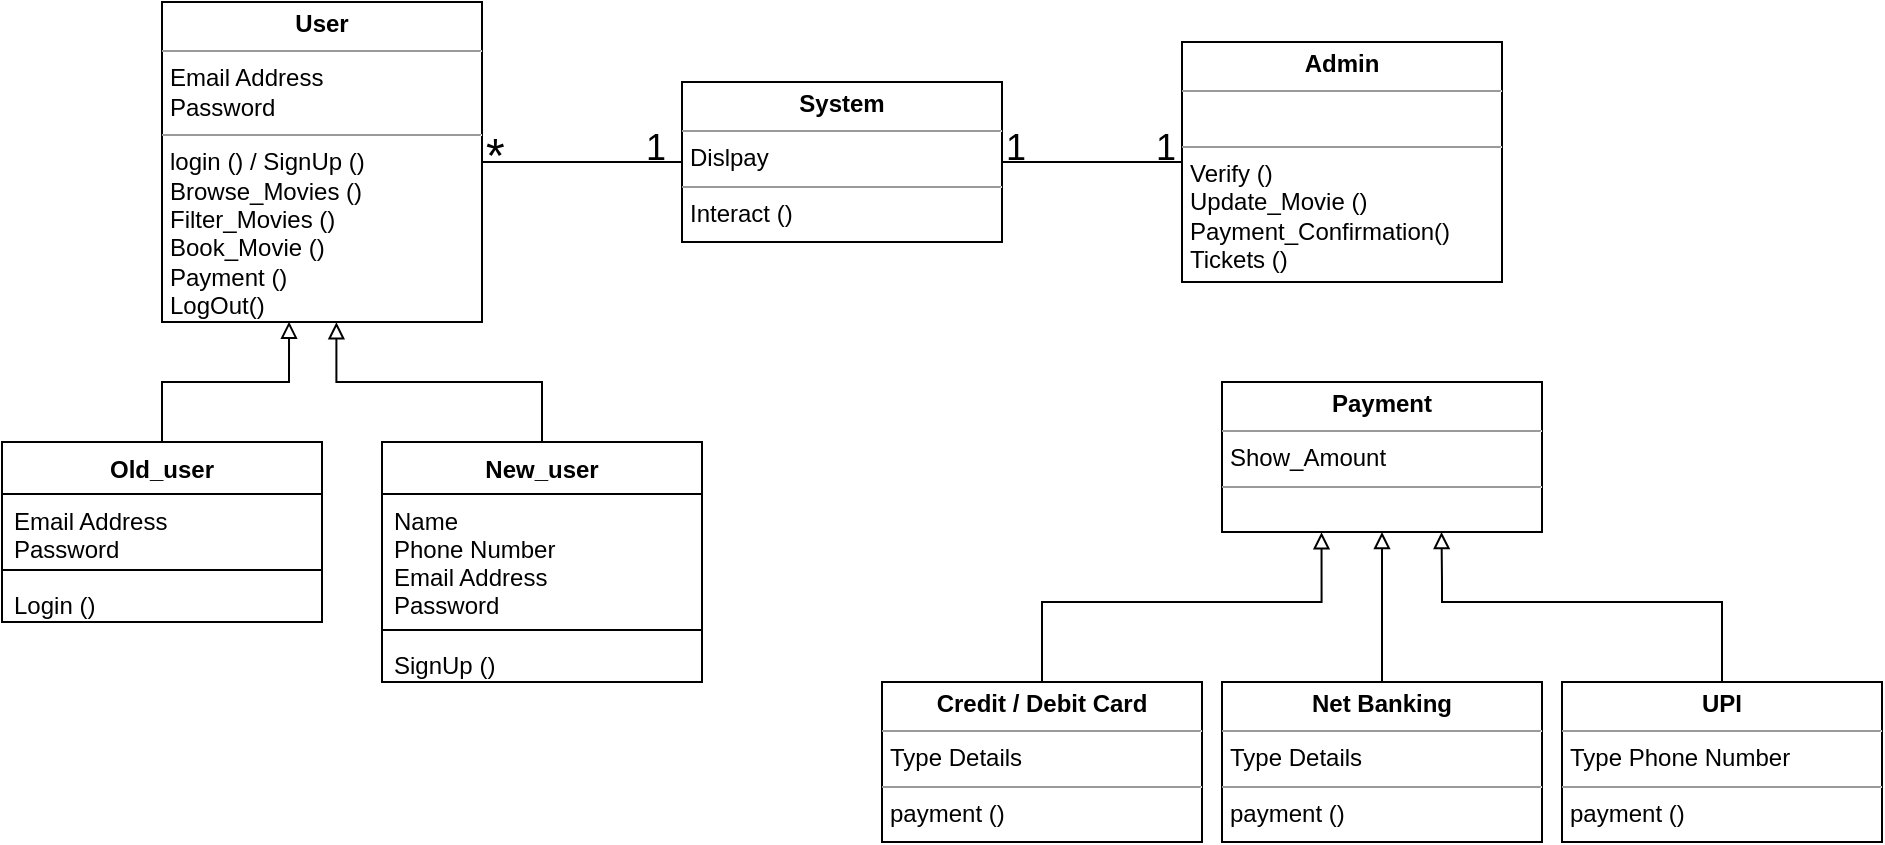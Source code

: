 <mxfile version="12.2.2" type="device" pages="1"><diagram id="Bav4OMW71NTxWOCZeTDQ" name="Page-1"><mxGraphModel dx="2313" dy="861" grid="1" gridSize="10" guides="1" tooltips="1" connect="1" arrows="1" fold="1" page="1" pageScale="1" pageWidth="850" pageHeight="1100" math="0" shadow="0"><root><mxCell id="0"/><mxCell id="1" parent="0"/><mxCell id="zhfhbIXGYtJ7XPML0-zk-3" value="" style="edgeStyle=orthogonalEdgeStyle;rounded=0;orthogonalLoop=1;jettySize=auto;html=1;entryX=0;entryY=0.5;entryDx=0;entryDy=0;endArrow=none;endFill=0;" edge="1" parent="1" source="zhfhbIXGYtJ7XPML0-zk-1" target="zhfhbIXGYtJ7XPML0-zk-38"><mxGeometry relative="1" as="geometry"><mxPoint x="250" y="100" as="targetPoint"/><Array as="points"/></mxGeometry></mxCell><mxCell id="zhfhbIXGYtJ7XPML0-zk-1" value="&lt;p style=&quot;margin: 0px ; margin-top: 4px ; text-align: center&quot;&gt;&lt;b&gt;User&lt;/b&gt;&lt;/p&gt;&lt;hr size=&quot;1&quot;&gt;&lt;p style=&quot;margin: 0px ; margin-left: 4px&quot;&gt;Email Address&lt;/p&gt;&lt;p style=&quot;margin: 0px ; margin-left: 4px&quot;&gt;Password&lt;/p&gt;&lt;hr size=&quot;1&quot;&gt;&lt;p style=&quot;margin: 0px ; margin-left: 4px&quot;&gt;login () / SignUp ()&lt;/p&gt;&lt;p style=&quot;margin: 0px ; margin-left: 4px&quot;&gt;Browse_Movies ()&lt;/p&gt;&lt;p style=&quot;margin: 0px ; margin-left: 4px&quot;&gt;Filter_Movies ()&lt;/p&gt;&lt;p style=&quot;margin: 0px ; margin-left: 4px&quot;&gt;Book_Movie ()&lt;/p&gt;&lt;p style=&quot;margin: 0px ; margin-left: 4px&quot;&gt;Payment ()&lt;/p&gt;&lt;p style=&quot;margin: 0px ; margin-left: 4px&quot;&gt;LogOut()&lt;/p&gt;&lt;p style=&quot;margin: 0px ; margin-left: 4px&quot;&gt;&lt;br&gt;&lt;/p&gt;" style="verticalAlign=top;align=left;overflow=fill;fontSize=12;fontFamily=Helvetica;html=1;" vertex="1" parent="1"><mxGeometry x="20" y="20" width="160" height="160" as="geometry"/></mxCell><mxCell id="zhfhbIXGYtJ7XPML0-zk-45" style="edgeStyle=orthogonalEdgeStyle;rounded=0;orthogonalLoop=1;jettySize=auto;html=1;entryX=0.397;entryY=0.999;entryDx=0;entryDy=0;entryPerimeter=0;endArrow=block;endFill=0;" edge="1" parent="1" source="zhfhbIXGYtJ7XPML0-zk-12" target="zhfhbIXGYtJ7XPML0-zk-1"><mxGeometry relative="1" as="geometry"/></mxCell><mxCell id="zhfhbIXGYtJ7XPML0-zk-12" value="Old_user" style="swimlane;fontStyle=1;align=center;verticalAlign=top;childLayout=stackLayout;horizontal=1;startSize=26;horizontalStack=0;resizeParent=1;resizeParentMax=0;resizeLast=0;collapsible=1;marginBottom=0;" vertex="1" parent="1"><mxGeometry x="-60" y="240" width="160" height="90" as="geometry"/></mxCell><mxCell id="zhfhbIXGYtJ7XPML0-zk-13" value="Email Address&#10;Password" style="text;strokeColor=none;fillColor=none;align=left;verticalAlign=top;spacingLeft=4;spacingRight=4;overflow=hidden;rotatable=0;points=[[0,0.5],[1,0.5]];portConstraint=eastwest;" vertex="1" parent="zhfhbIXGYtJ7XPML0-zk-12"><mxGeometry y="26" width="160" height="34" as="geometry"/></mxCell><mxCell id="zhfhbIXGYtJ7XPML0-zk-14" value="" style="line;strokeWidth=1;fillColor=none;align=left;verticalAlign=middle;spacingTop=-1;spacingLeft=3;spacingRight=3;rotatable=0;labelPosition=right;points=[];portConstraint=eastwest;" vertex="1" parent="zhfhbIXGYtJ7XPML0-zk-12"><mxGeometry y="60" width="160" height="8" as="geometry"/></mxCell><mxCell id="zhfhbIXGYtJ7XPML0-zk-15" value="Login ()" style="text;strokeColor=none;fillColor=none;align=left;verticalAlign=top;spacingLeft=4;spacingRight=4;overflow=hidden;rotatable=0;points=[[0,0.5],[1,0.5]];portConstraint=eastwest;" vertex="1" parent="zhfhbIXGYtJ7XPML0-zk-12"><mxGeometry y="68" width="160" height="22" as="geometry"/></mxCell><mxCell id="zhfhbIXGYtJ7XPML0-zk-46" style="edgeStyle=orthogonalEdgeStyle;rounded=0;orthogonalLoop=1;jettySize=auto;html=1;entryX=0.545;entryY=1.001;entryDx=0;entryDy=0;entryPerimeter=0;endArrow=block;endFill=0;" edge="1" parent="1" source="zhfhbIXGYtJ7XPML0-zk-20" target="zhfhbIXGYtJ7XPML0-zk-1"><mxGeometry relative="1" as="geometry"/></mxCell><mxCell id="zhfhbIXGYtJ7XPML0-zk-20" value="New_user" style="swimlane;fontStyle=1;align=center;verticalAlign=top;childLayout=stackLayout;horizontal=1;startSize=26;horizontalStack=0;resizeParent=1;resizeParentMax=0;resizeLast=0;collapsible=1;marginBottom=0;" vertex="1" parent="1"><mxGeometry x="130" y="240" width="160" height="120" as="geometry"/></mxCell><mxCell id="zhfhbIXGYtJ7XPML0-zk-21" value="Name&#10;Phone Number&#10;Email Address&#10;Password" style="text;strokeColor=none;fillColor=none;align=left;verticalAlign=top;spacingLeft=4;spacingRight=4;overflow=hidden;rotatable=0;points=[[0,0.5],[1,0.5]];portConstraint=eastwest;" vertex="1" parent="zhfhbIXGYtJ7XPML0-zk-20"><mxGeometry y="26" width="160" height="64" as="geometry"/></mxCell><mxCell id="zhfhbIXGYtJ7XPML0-zk-22" value="" style="line;strokeWidth=1;fillColor=none;align=left;verticalAlign=middle;spacingTop=-1;spacingLeft=3;spacingRight=3;rotatable=0;labelPosition=right;points=[];portConstraint=eastwest;" vertex="1" parent="zhfhbIXGYtJ7XPML0-zk-20"><mxGeometry y="90" width="160" height="8" as="geometry"/></mxCell><mxCell id="zhfhbIXGYtJ7XPML0-zk-23" value="SignUp ()" style="text;strokeColor=none;fillColor=none;align=left;verticalAlign=top;spacingLeft=4;spacingRight=4;overflow=hidden;rotatable=0;points=[[0,0.5],[1,0.5]];portConstraint=eastwest;" vertex="1" parent="zhfhbIXGYtJ7XPML0-zk-20"><mxGeometry y="98" width="160" height="22" as="geometry"/></mxCell><mxCell id="zhfhbIXGYtJ7XPML0-zk-24" value="&lt;p style=&quot;margin: 0px ; margin-top: 4px ; text-align: center&quot;&gt;&lt;b&gt;Admin&lt;/b&gt;&lt;/p&gt;&lt;hr size=&quot;1&quot;&gt;&lt;p style=&quot;margin: 0px ; margin-left: 4px&quot;&gt;&lt;br&gt;&lt;/p&gt;&lt;hr size=&quot;1&quot;&gt;&lt;p style=&quot;margin: 0px ; margin-left: 4px&quot;&gt;Verify ()&lt;/p&gt;&lt;p style=&quot;margin: 0px ; margin-left: 4px&quot;&gt;Update_Movie ()&lt;/p&gt;&lt;p style=&quot;margin: 0px ; margin-left: 4px&quot;&gt;Payment_Confirmation()&lt;/p&gt;&lt;p style=&quot;margin: 0px ; margin-left: 4px&quot;&gt;Tickets ()&lt;/p&gt;" style="verticalAlign=top;align=left;overflow=fill;fontSize=12;fontFamily=Helvetica;html=1;" vertex="1" parent="1"><mxGeometry x="530" y="40" width="160" height="120" as="geometry"/></mxCell><mxCell id="zhfhbIXGYtJ7XPML0-zk-28" value="&lt;p style=&quot;margin: 0px ; margin-top: 4px ; text-align: center&quot;&gt;&lt;b&gt;Payment&lt;/b&gt;&lt;/p&gt;&lt;hr size=&quot;1&quot;&gt;&lt;p style=&quot;margin: 0px ; margin-left: 4px&quot;&gt;Show_Amount&lt;/p&gt;&lt;hr size=&quot;1&quot;&gt;&lt;p style=&quot;margin: 0px ; margin-left: 4px&quot;&gt;&lt;br&gt;&lt;/p&gt;" style="verticalAlign=top;align=left;overflow=fill;fontSize=12;fontFamily=Helvetica;html=1;" vertex="1" parent="1"><mxGeometry x="550" y="210" width="160" height="75" as="geometry"/></mxCell><mxCell id="zhfhbIXGYtJ7XPML0-zk-34" style="edgeStyle=orthogonalEdgeStyle;rounded=0;orthogonalLoop=1;jettySize=auto;html=1;entryX=0.311;entryY=1.002;entryDx=0;entryDy=0;entryPerimeter=0;endArrow=block;endFill=0;" edge="1" parent="1" source="zhfhbIXGYtJ7XPML0-zk-29" target="zhfhbIXGYtJ7XPML0-zk-28"><mxGeometry relative="1" as="geometry"><mxPoint x="600" y="290" as="targetPoint"/><Array as="points"><mxPoint x="460" y="320"/><mxPoint x="600" y="320"/></Array></mxGeometry></mxCell><mxCell id="zhfhbIXGYtJ7XPML0-zk-29" value="&lt;p style=&quot;margin: 0px ; margin-top: 4px ; text-align: center&quot;&gt;&lt;b&gt;Credit / Debit Card&lt;/b&gt;&lt;/p&gt;&lt;hr size=&quot;1&quot;&gt;&lt;p style=&quot;margin: 0px ; margin-left: 4px&quot;&gt;Type Details&lt;/p&gt;&lt;hr size=&quot;1&quot;&gt;&lt;p style=&quot;margin: 0px ; margin-left: 4px&quot;&gt;payment ()&lt;/p&gt;" style="verticalAlign=top;align=left;overflow=fill;fontSize=12;fontFamily=Helvetica;html=1;" vertex="1" parent="1"><mxGeometry x="380" y="360" width="160" height="80" as="geometry"/></mxCell><mxCell id="zhfhbIXGYtJ7XPML0-zk-35" style="edgeStyle=orthogonalEdgeStyle;rounded=0;orthogonalLoop=1;jettySize=auto;html=1;entryX=0.5;entryY=1;entryDx=0;entryDy=0;endArrow=block;endFill=0;" edge="1" parent="1" source="zhfhbIXGYtJ7XPML0-zk-32" target="zhfhbIXGYtJ7XPML0-zk-28"><mxGeometry relative="1" as="geometry"><mxPoint x="630" y="290" as="targetPoint"/></mxGeometry></mxCell><mxCell id="zhfhbIXGYtJ7XPML0-zk-32" value="&lt;p style=&quot;margin: 0px ; margin-top: 4px ; text-align: center&quot;&gt;&lt;b&gt;Net Banking&lt;/b&gt;&lt;/p&gt;&lt;hr size=&quot;1&quot;&gt;&lt;p style=&quot;margin: 0px ; margin-left: 4px&quot;&gt;Type Details&lt;/p&gt;&lt;hr size=&quot;1&quot;&gt;&lt;p style=&quot;margin: 0px ; margin-left: 4px&quot;&gt;payment ()&lt;/p&gt;" style="verticalAlign=top;align=left;overflow=fill;fontSize=12;fontFamily=Helvetica;html=1;" vertex="1" parent="1"><mxGeometry x="550" y="360" width="160" height="80" as="geometry"/></mxCell><mxCell id="zhfhbIXGYtJ7XPML0-zk-36" style="edgeStyle=orthogonalEdgeStyle;rounded=0;orthogonalLoop=1;jettySize=auto;html=1;endArrow=block;endFill=0;entryX=0.686;entryY=1;entryDx=0;entryDy=0;entryPerimeter=0;" edge="1" parent="1" source="zhfhbIXGYtJ7XPML0-zk-33" target="zhfhbIXGYtJ7XPML0-zk-28"><mxGeometry relative="1" as="geometry"><mxPoint x="660" y="290" as="targetPoint"/><Array as="points"><mxPoint x="800" y="320"/><mxPoint x="660" y="320"/><mxPoint x="660" y="310"/></Array></mxGeometry></mxCell><mxCell id="zhfhbIXGYtJ7XPML0-zk-33" value="&lt;p style=&quot;margin: 0px ; margin-top: 4px ; text-align: center&quot;&gt;&lt;b&gt;UPI&lt;/b&gt;&lt;/p&gt;&lt;hr size=&quot;1&quot;&gt;&lt;p style=&quot;margin: 0px ; margin-left: 4px&quot;&gt;Type Phone Number&lt;/p&gt;&lt;hr size=&quot;1&quot;&gt;&lt;p style=&quot;margin: 0px ; margin-left: 4px&quot;&gt;payment ()&lt;/p&gt;" style="verticalAlign=top;align=left;overflow=fill;fontSize=12;fontFamily=Helvetica;html=1;" vertex="1" parent="1"><mxGeometry x="720" y="360" width="160" height="80" as="geometry"/></mxCell><mxCell id="zhfhbIXGYtJ7XPML0-zk-39" style="edgeStyle=orthogonalEdgeStyle;rounded=0;orthogonalLoop=1;jettySize=auto;html=1;entryX=0;entryY=0.5;entryDx=0;entryDy=0;endArrow=none;endFill=0;" edge="1" parent="1" source="zhfhbIXGYtJ7XPML0-zk-38" target="zhfhbIXGYtJ7XPML0-zk-24"><mxGeometry relative="1" as="geometry"/></mxCell><mxCell id="zhfhbIXGYtJ7XPML0-zk-38" value="&lt;p style=&quot;margin: 0px ; margin-top: 4px ; text-align: center&quot;&gt;&lt;b&gt;System&lt;/b&gt;&lt;/p&gt;&lt;hr size=&quot;1&quot;&gt;&lt;p style=&quot;margin: 0px ; margin-left: 4px&quot;&gt;Dislpay&lt;/p&gt;&lt;hr size=&quot;1&quot;&gt;&lt;p style=&quot;margin: 0px ; margin-left: 4px&quot;&gt;Interact ()&lt;/p&gt;" style="verticalAlign=top;align=left;overflow=fill;fontSize=12;fontFamily=Helvetica;html=1;" vertex="1" parent="1"><mxGeometry x="280" y="60" width="160" height="80" as="geometry"/></mxCell><mxCell id="zhfhbIXGYtJ7XPML0-zk-40" value="&lt;font style=&quot;font-size: 24px&quot;&gt;*&lt;/font&gt;" style="text;html=1;resizable=0;points=[];autosize=1;align=left;verticalAlign=top;spacingTop=-4;" vertex="1" parent="1"><mxGeometry x="180" y="80" width="30" height="20" as="geometry"/></mxCell><mxCell id="zhfhbIXGYtJ7XPML0-zk-41" value="&lt;font style=&quot;font-size: 18px&quot;&gt;1&lt;/font&gt;" style="text;html=1;resizable=0;points=[];autosize=1;align=left;verticalAlign=top;spacingTop=-4;" vertex="1" parent="1"><mxGeometry x="260" y="80" width="30" height="20" as="geometry"/></mxCell><mxCell id="zhfhbIXGYtJ7XPML0-zk-43" value="&lt;font style=&quot;font-size: 18px&quot;&gt;1&lt;/font&gt;" style="text;html=1;resizable=0;points=[];autosize=1;align=left;verticalAlign=top;spacingTop=-4;" vertex="1" parent="1"><mxGeometry x="440" y="80" width="30" height="20" as="geometry"/></mxCell><mxCell id="zhfhbIXGYtJ7XPML0-zk-44" value="&lt;font style=&quot;font-size: 18px&quot;&gt;1&lt;/font&gt;" style="text;html=1;resizable=0;points=[];autosize=1;align=left;verticalAlign=top;spacingTop=-4;" vertex="1" parent="1"><mxGeometry x="515" y="80" width="30" height="20" as="geometry"/></mxCell></root></mxGraphModel></diagram></mxfile>